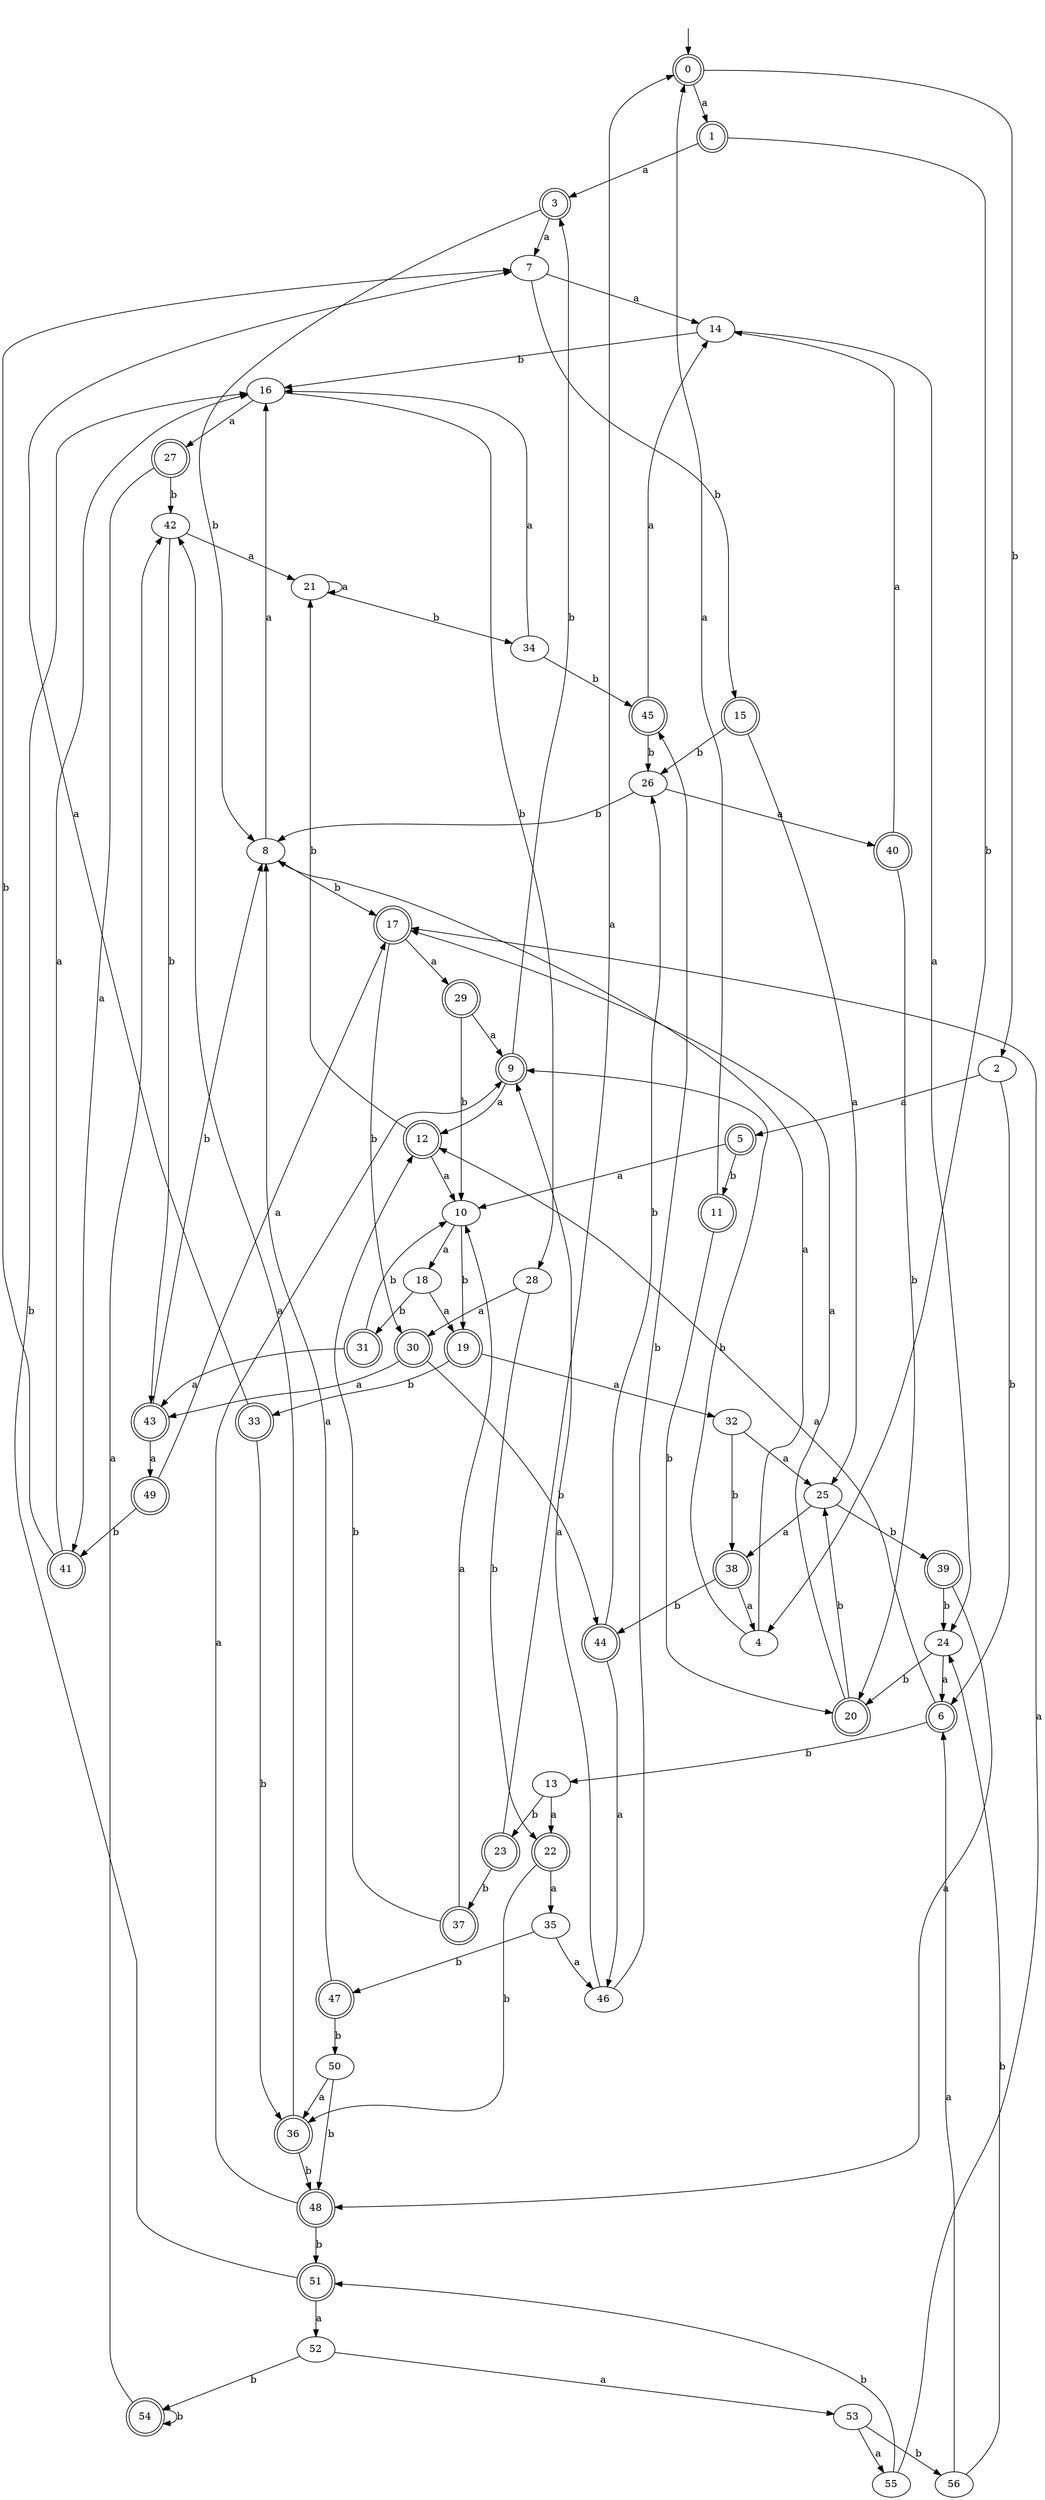 digraph RandomDFA {
  __start0 [label="", shape=none];
  __start0 -> 0 [label=""];
  0 [shape=circle] [shape=doublecircle]
  0 -> 1 [label="a"]
  0 -> 2 [label="b"]
  1 [shape=doublecircle]
  1 -> 3 [label="a"]
  1 -> 4 [label="b"]
  2
  2 -> 5 [label="a"]
  2 -> 6 [label="b"]
  3 [shape=doublecircle]
  3 -> 7 [label="a"]
  3 -> 8 [label="b"]
  4
  4 -> 8 [label="a"]
  4 -> 9 [label="b"]
  5 [shape=doublecircle]
  5 -> 10 [label="a"]
  5 -> 11 [label="b"]
  6 [shape=doublecircle]
  6 -> 12 [label="a"]
  6 -> 13 [label="b"]
  7
  7 -> 14 [label="a"]
  7 -> 15 [label="b"]
  8
  8 -> 16 [label="a"]
  8 -> 17 [label="b"]
  9 [shape=doublecircle]
  9 -> 12 [label="a"]
  9 -> 3 [label="b"]
  10
  10 -> 18 [label="a"]
  10 -> 19 [label="b"]
  11 [shape=doublecircle]
  11 -> 0 [label="a"]
  11 -> 20 [label="b"]
  12 [shape=doublecircle]
  12 -> 10 [label="a"]
  12 -> 21 [label="b"]
  13
  13 -> 22 [label="a"]
  13 -> 23 [label="b"]
  14
  14 -> 24 [label="a"]
  14 -> 16 [label="b"]
  15 [shape=doublecircle]
  15 -> 25 [label="a"]
  15 -> 26 [label="b"]
  16
  16 -> 27 [label="a"]
  16 -> 28 [label="b"]
  17 [shape=doublecircle]
  17 -> 29 [label="a"]
  17 -> 30 [label="b"]
  18
  18 -> 19 [label="a"]
  18 -> 31 [label="b"]
  19 [shape=doublecircle]
  19 -> 32 [label="a"]
  19 -> 33 [label="b"]
  20 [shape=doublecircle]
  20 -> 17 [label="a"]
  20 -> 25 [label="b"]
  21
  21 -> 21 [label="a"]
  21 -> 34 [label="b"]
  22 [shape=doublecircle]
  22 -> 35 [label="a"]
  22 -> 36 [label="b"]
  23 [shape=doublecircle]
  23 -> 0 [label="a"]
  23 -> 37 [label="b"]
  24
  24 -> 6 [label="a"]
  24 -> 20 [label="b"]
  25
  25 -> 38 [label="a"]
  25 -> 39 [label="b"]
  26
  26 -> 40 [label="a"]
  26 -> 8 [label="b"]
  27 [shape=doublecircle]
  27 -> 41 [label="a"]
  27 -> 42 [label="b"]
  28
  28 -> 30 [label="a"]
  28 -> 22 [label="b"]
  29 [shape=doublecircle]
  29 -> 9 [label="a"]
  29 -> 10 [label="b"]
  30 [shape=doublecircle]
  30 -> 43 [label="a"]
  30 -> 44 [label="b"]
  31 [shape=doublecircle]
  31 -> 43 [label="a"]
  31 -> 10 [label="b"]
  32
  32 -> 25 [label="a"]
  32 -> 38 [label="b"]
  33 [shape=doublecircle]
  33 -> 7 [label="a"]
  33 -> 36 [label="b"]
  34
  34 -> 16 [label="a"]
  34 -> 45 [label="b"]
  35
  35 -> 46 [label="a"]
  35 -> 47 [label="b"]
  36 [shape=doublecircle]
  36 -> 42 [label="a"]
  36 -> 48 [label="b"]
  37 [shape=doublecircle]
  37 -> 10 [label="a"]
  37 -> 12 [label="b"]
  38 [shape=doublecircle]
  38 -> 4 [label="a"]
  38 -> 44 [label="b"]
  39 [shape=doublecircle]
  39 -> 48 [label="a"]
  39 -> 24 [label="b"]
  40 [shape=doublecircle]
  40 -> 14 [label="a"]
  40 -> 20 [label="b"]
  41 [shape=doublecircle]
  41 -> 16 [label="a"]
  41 -> 7 [label="b"]
  42
  42 -> 21 [label="a"]
  42 -> 43 [label="b"]
  43 [shape=doublecircle]
  43 -> 49 [label="a"]
  43 -> 8 [label="b"]
  44 [shape=doublecircle]
  44 -> 46 [label="a"]
  44 -> 26 [label="b"]
  45 [shape=doublecircle]
  45 -> 14 [label="a"]
  45 -> 26 [label="b"]
  46
  46 -> 9 [label="a"]
  46 -> 45 [label="b"]
  47 [shape=doublecircle]
  47 -> 8 [label="a"]
  47 -> 50 [label="b"]
  48 [shape=doublecircle]
  48 -> 9 [label="a"]
  48 -> 51 [label="b"]
  49 [shape=doublecircle]
  49 -> 17 [label="a"]
  49 -> 41 [label="b"]
  50
  50 -> 36 [label="a"]
  50 -> 48 [label="b"]
  51 [shape=doublecircle]
  51 -> 52 [label="a"]
  51 -> 16 [label="b"]
  52
  52 -> 53 [label="a"]
  52 -> 54 [label="b"]
  53
  53 -> 55 [label="a"]
  53 -> 56 [label="b"]
  54 [shape=doublecircle]
  54 -> 42 [label="a"]
  54 -> 54 [label="b"]
  55
  55 -> 17 [label="a"]
  55 -> 51 [label="b"]
  56
  56 -> 6 [label="a"]
  56 -> 24 [label="b"]
}
